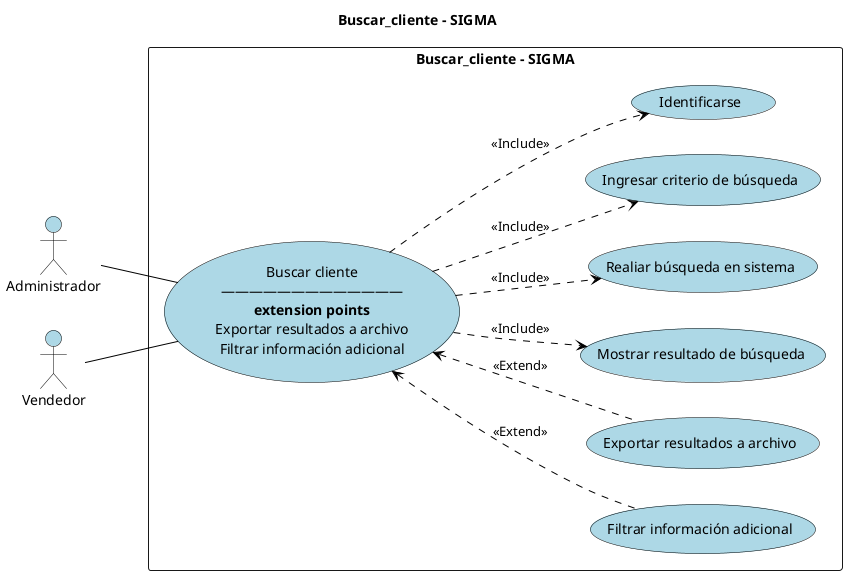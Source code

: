 @startuml BuscarCliente
title Buscar_cliente - SIGMA
left to right direction
skinparam backgroundColor White
skinparam usecase {
    BackgroundColor #ADD8E6
    BorderColor Black
    ArrowColor Black
}

actor Administrador
actor Vendedor

skinparam actor {
    BackgroundColor #ADD8E6
    BorderColor Black
    FontColor Black
}

rectangle "Buscar_cliente - SIGMA" {
    usecase "Buscar cliente\n―――――――――――――\n<b>extension points</b>\nExportar resultados a archivo\nFiltrar información adicional" as AU
    usecase "Filtrar información adicional" as FI
    usecase "Exportar resultados a archivo" as ER
    usecase "Mostrar resultado de búsqueda" as MB
    usecase "Realiar búsqueda en sistema" as BS
    usecase "Ingresar criterio de búsqueda" as IB
    usecase "Identificarse" as ID
}

Administrador -- AU
Vendedor -- AU

AU ..> ID : <<Include>>
AU ..> IB : <<Include>>
AU ..> BS : <<Include>>
AU ..> MB : <<Include>>
AU <.. ER : <<Extend>>
AU <.. FI : <<Extend>>
@enduml
